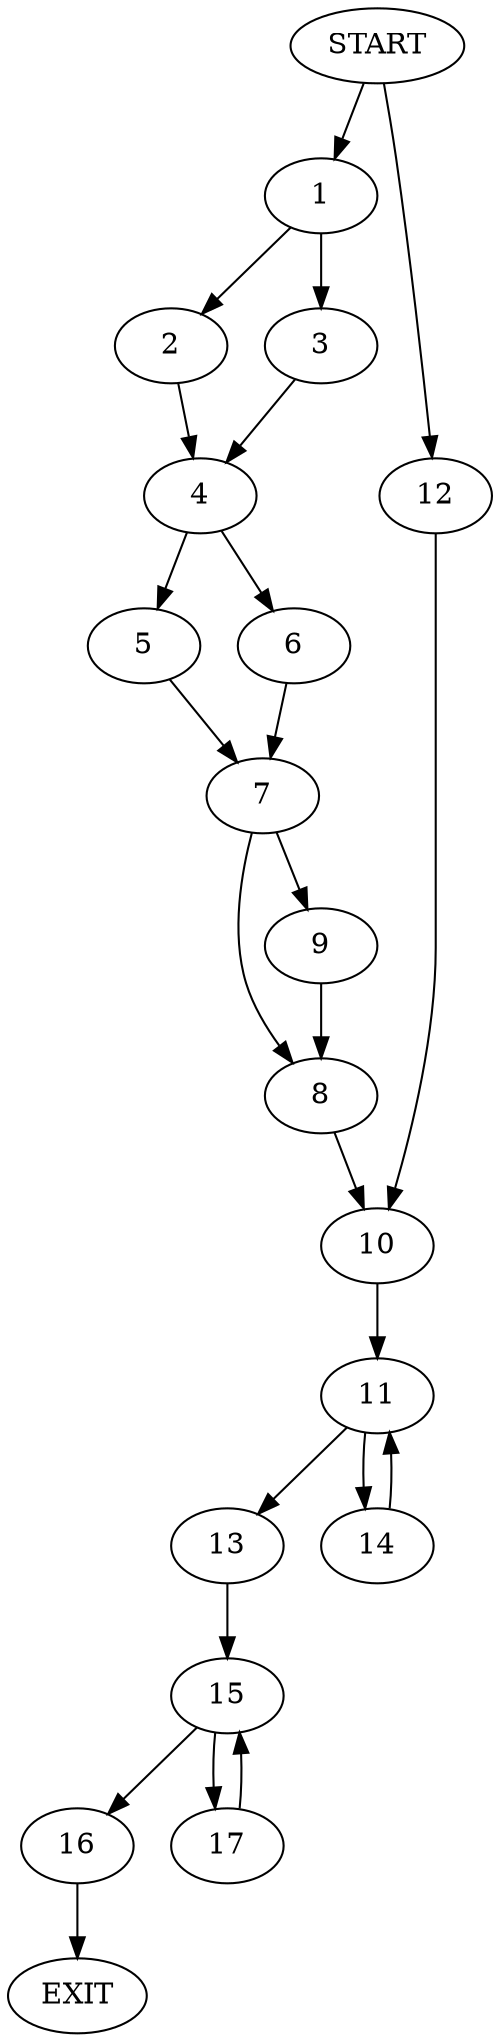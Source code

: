 digraph {
0 [label="START"]
18 [label="EXIT"]
0 -> 1
1 -> 2
1 -> 3
3 -> 4
2 -> 4
4 -> 5
4 -> 6
5 -> 7
6 -> 7
7 -> 8
7 -> 9
9 -> 8
8 -> 10
10 -> 11
0 -> 12
12 -> 10
11 -> 13
11 -> 14
14 -> 11
13 -> 15
15 -> 16
15 -> 17
17 -> 15
16 -> 18
}
